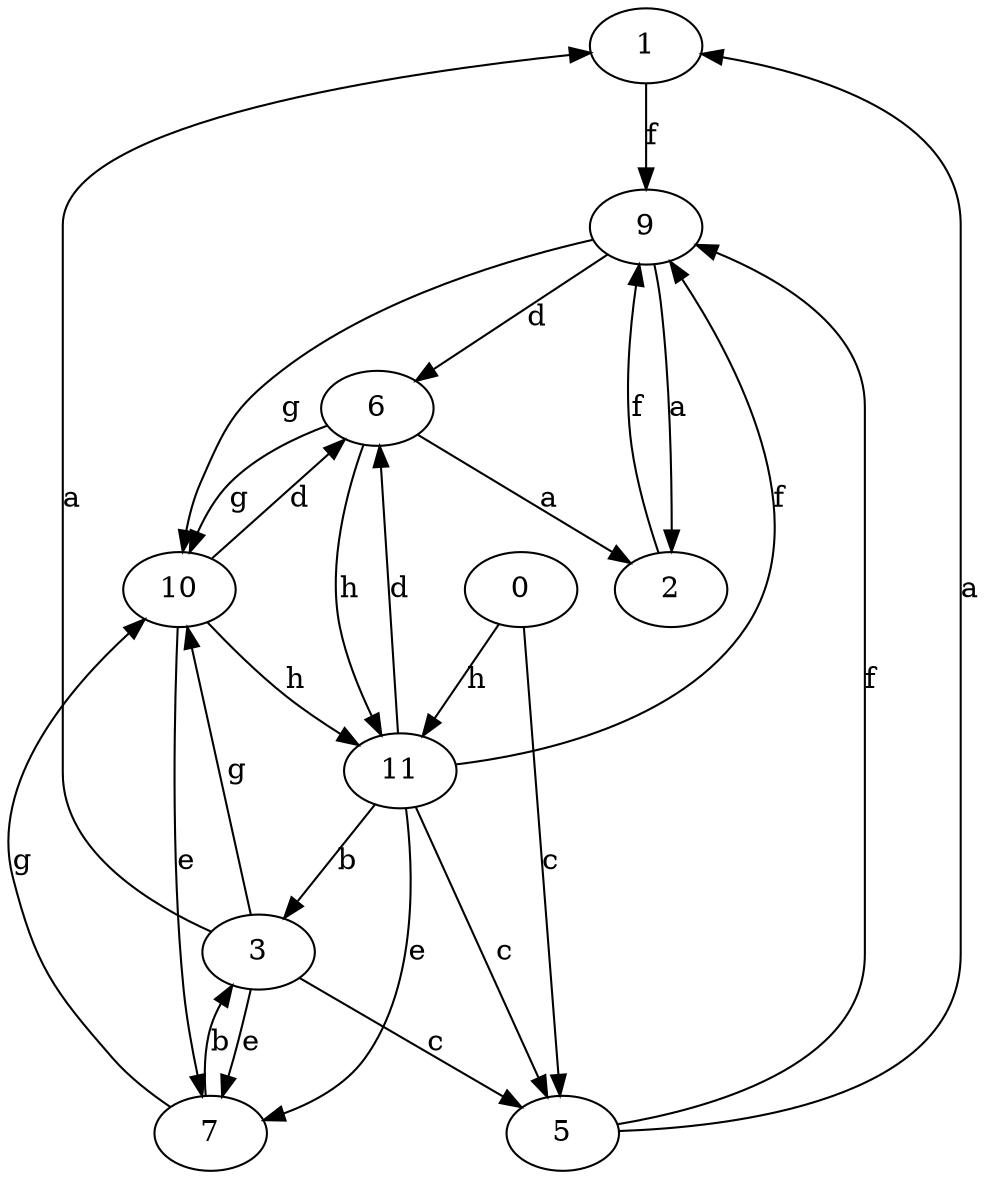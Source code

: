 strict digraph  {
1;
2;
3;
5;
6;
0;
7;
9;
10;
11;
1 -> 9  [label=f];
2 -> 9  [label=f];
3 -> 1  [label=a];
3 -> 5  [label=c];
3 -> 7  [label=e];
3 -> 10  [label=g];
5 -> 1  [label=a];
5 -> 9  [label=f];
6 -> 2  [label=a];
6 -> 10  [label=g];
6 -> 11  [label=h];
0 -> 5  [label=c];
0 -> 11  [label=h];
7 -> 3  [label=b];
7 -> 10  [label=g];
9 -> 2  [label=a];
9 -> 6  [label=d];
9 -> 10  [label=g];
10 -> 6  [label=d];
10 -> 7  [label=e];
10 -> 11  [label=h];
11 -> 3  [label=b];
11 -> 5  [label=c];
11 -> 6  [label=d];
11 -> 7  [label=e];
11 -> 9  [label=f];
}
